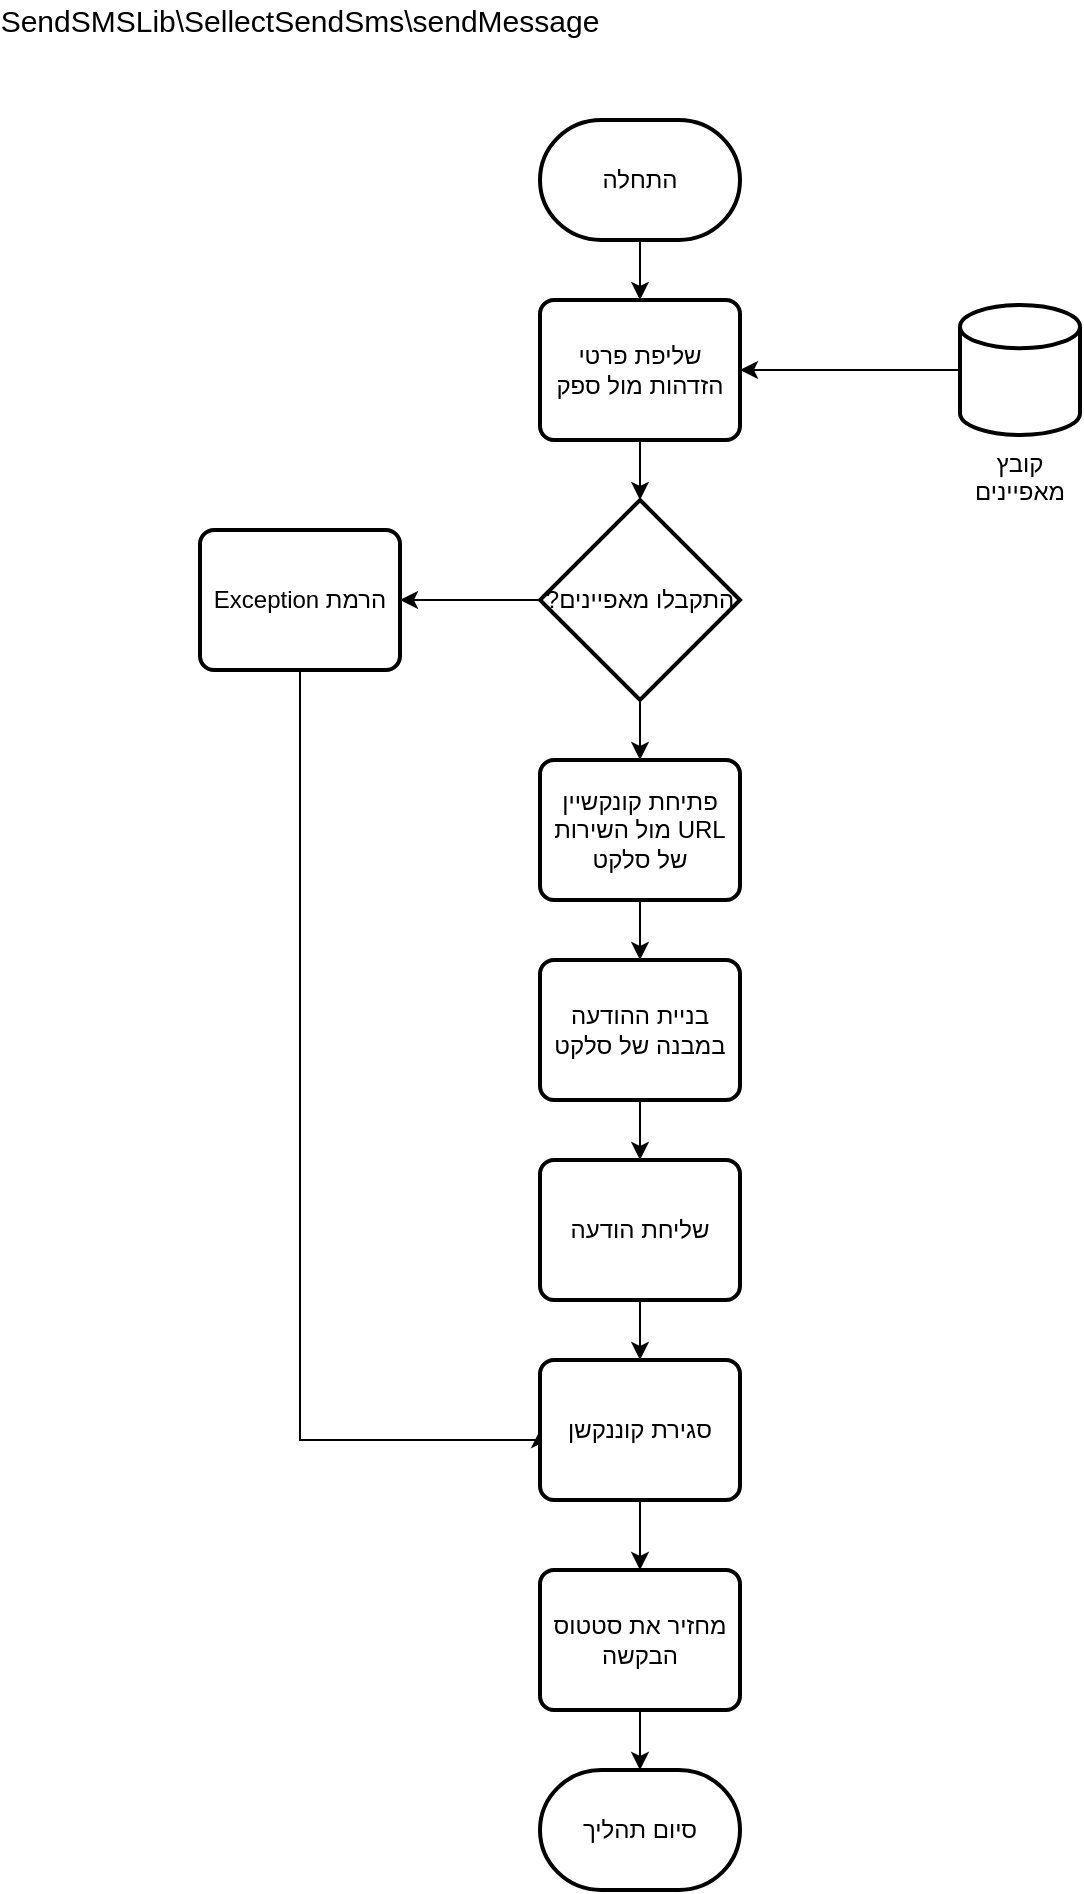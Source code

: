 <mxfile version="10.8.4" type="github"><diagram id="NDyePGVoP6Hqcc2Gr9Ji" name="Page-1"><mxGraphModel dx="160" dy="1648" grid="1" gridSize="10" guides="1" tooltips="1" connect="1" arrows="1" fold="1" page="1" pageScale="1" pageWidth="850" pageHeight="1100" math="0" shadow="0"><root><mxCell id="0"/><mxCell id="1" parent="0"/><mxCell id="mGupG67bbkM2ZKqmyVIW-6" value="" style="edgeStyle=orthogonalEdgeStyle;rounded=0;orthogonalLoop=1;jettySize=auto;html=1;" parent="1" source="mGupG67bbkM2ZKqmyVIW-1" target="mGupG67bbkM2ZKqmyVIW-2" edge="1"><mxGeometry relative="1" as="geometry"/></mxCell><mxCell id="mGupG67bbkM2ZKqmyVIW-1" value="התחלה" style="strokeWidth=2;html=1;shape=mxgraph.flowchart.terminator;whiteSpace=wrap;" parent="1" vertex="1"><mxGeometry x="1130" y="-420" width="100" height="60" as="geometry"/></mxCell><mxCell id="beqC7rv-uSqJYyoSAOYn-1" value="" style="edgeStyle=orthogonalEdgeStyle;rounded=0;orthogonalLoop=1;jettySize=auto;html=1;" parent="1" source="mGupG67bbkM2ZKqmyVIW-2" target="mGupG67bbkM2ZKqmyVIW-7" edge="1"><mxGeometry relative="1" as="geometry"/></mxCell><mxCell id="mGupG67bbkM2ZKqmyVIW-2" value="שליפת פרטי הזדהות מול ספק" style="rounded=1;whiteSpace=wrap;html=1;absoluteArcSize=1;arcSize=14;strokeWidth=2;textDirection=rtl;" parent="1" vertex="1"><mxGeometry x="1130" y="-330" width="100" height="70" as="geometry"/></mxCell><mxCell id="mGupG67bbkM2ZKqmyVIW-5" value="" style="edgeStyle=orthogonalEdgeStyle;rounded=0;orthogonalLoop=1;jettySize=auto;html=1;entryX=1;entryY=0.5;entryDx=0;entryDy=0;" parent="1" source="mGupG67bbkM2ZKqmyVIW-3" target="mGupG67bbkM2ZKqmyVIW-2" edge="1"><mxGeometry relative="1" as="geometry"><mxPoint x="1260" y="-295" as="targetPoint"/></mxGeometry></mxCell><mxCell id="mGupG67bbkM2ZKqmyVIW-3" value="קובץ מאפיינים" style="strokeWidth=2;html=1;shape=mxgraph.flowchart.database;whiteSpace=wrap;fontSize=12;verticalAlign=top;labelPosition=center;verticalLabelPosition=bottom;align=center;" parent="1" vertex="1"><mxGeometry x="1340" y="-327.5" width="60" height="65" as="geometry"/></mxCell><mxCell id="beqC7rv-uSqJYyoSAOYn-3" value="" style="edgeStyle=orthogonalEdgeStyle;rounded=0;orthogonalLoop=1;jettySize=auto;html=1;" parent="1" source="mGupG67bbkM2ZKqmyVIW-7" target="beqC7rv-uSqJYyoSAOYn-2" edge="1"><mxGeometry relative="1" as="geometry"/></mxCell><mxCell id="beqC7rv-uSqJYyoSAOYn-18" style="edgeStyle=orthogonalEdgeStyle;rounded=0;orthogonalLoop=1;jettySize=auto;html=1;entryX=1;entryY=0.5;entryDx=0;entryDy=0;fontSize=15;" parent="1" source="mGupG67bbkM2ZKqmyVIW-7" target="beqC7rv-uSqJYyoSAOYn-17" edge="1"><mxGeometry relative="1" as="geometry"/></mxCell><mxCell id="mGupG67bbkM2ZKqmyVIW-7" value="התקבלו מאפיינים?&lt;br&gt;" style="strokeWidth=2;html=1;shape=mxgraph.flowchart.decision;whiteSpace=wrap;textDirection=rtl;" parent="1" vertex="1"><mxGeometry x="1130" y="-230" width="100" height="100" as="geometry"/></mxCell><mxCell id="beqC7rv-uSqJYyoSAOYn-5" value="" style="edgeStyle=orthogonalEdgeStyle;rounded=0;orthogonalLoop=1;jettySize=auto;html=1;" parent="1" source="beqC7rv-uSqJYyoSAOYn-2" target="beqC7rv-uSqJYyoSAOYn-4" edge="1"><mxGeometry relative="1" as="geometry"/></mxCell><mxCell id="beqC7rv-uSqJYyoSAOYn-2" value="&lt;span lang=&quot;HE&quot; dir=&quot;RTL&quot;&gt;פתיחת קונקשיין &lt;/span&gt;&lt;span&gt;URL&lt;/span&gt;&lt;span lang=&quot;HE&quot; dir=&quot;RTL&quot;&gt; מול השירות של סלקט&lt;/span&gt;" style="rounded=1;whiteSpace=wrap;html=1;absoluteArcSize=1;arcSize=14;strokeWidth=2;textDirection=rtl;" parent="1" vertex="1"><mxGeometry x="1130" y="-100" width="100" height="70" as="geometry"/></mxCell><mxCell id="beqC7rv-uSqJYyoSAOYn-7" value="" style="edgeStyle=orthogonalEdgeStyle;rounded=0;orthogonalLoop=1;jettySize=auto;html=1;" parent="1" source="beqC7rv-uSqJYyoSAOYn-4" target="beqC7rv-uSqJYyoSAOYn-6" edge="1"><mxGeometry relative="1" as="geometry"/></mxCell><mxCell id="beqC7rv-uSqJYyoSAOYn-4" value="&lt;span lang=&quot;HE&quot; dir=&quot;RTL&quot;&gt;בניית ההודעה במבנה של סלקט&lt;/span&gt;&lt;br&gt;" style="rounded=1;whiteSpace=wrap;html=1;absoluteArcSize=1;arcSize=14;strokeWidth=2;textDirection=rtl;" parent="1" vertex="1"><mxGeometry x="1130" width="100" height="70" as="geometry"/></mxCell><mxCell id="beqC7rv-uSqJYyoSAOYn-9" value="" style="edgeStyle=orthogonalEdgeStyle;rounded=0;orthogonalLoop=1;jettySize=auto;html=1;" parent="1" source="gC6iguEGDXxGCTNgEM_B-1" target="beqC7rv-uSqJYyoSAOYn-8" edge="1"><mxGeometry relative="1" as="geometry"/></mxCell><mxCell id="beqC7rv-uSqJYyoSAOYn-6" value="&lt;span lang=&quot;HE&quot; dir=&quot;RTL&quot;&gt;שליחת הודעה&lt;/span&gt;&lt;br&gt;" style="rounded=1;whiteSpace=wrap;html=1;absoluteArcSize=1;arcSize=14;strokeWidth=2;textDirection=rtl;" parent="1" vertex="1"><mxGeometry x="1130" y="100" width="100" height="70" as="geometry"/></mxCell><mxCell id="beqC7rv-uSqJYyoSAOYn-21" value="" style="edgeStyle=orthogonalEdgeStyle;rounded=0;orthogonalLoop=1;jettySize=auto;html=1;fontSize=15;" parent="1" source="beqC7rv-uSqJYyoSAOYn-8" target="beqC7rv-uSqJYyoSAOYn-20" edge="1"><mxGeometry relative="1" as="geometry"/></mxCell><mxCell id="beqC7rv-uSqJYyoSAOYn-8" value="&lt;span lang=&quot;HE&quot; dir=&quot;RTL&quot;&gt;מחזיר את סטטוס הבקשה&lt;/span&gt;&lt;br&gt;" style="rounded=1;whiteSpace=wrap;html=1;absoluteArcSize=1;arcSize=14;strokeWidth=2;textDirection=rtl;" parent="1" vertex="1"><mxGeometry x="1130" y="305" width="100" height="70" as="geometry"/></mxCell><mxCell id="beqC7rv-uSqJYyoSAOYn-10" value="SendSMSLib\SellectSendSms\sendMessage" style="text;html=1;strokeColor=none;fillColor=none;align=center;verticalAlign=middle;whiteSpace=wrap;rounded=0;fontSize=15;" parent="1" vertex="1"><mxGeometry x="880" y="-480" width="260" height="20" as="geometry"/></mxCell><mxCell id="beqC7rv-uSqJYyoSAOYn-19" style="edgeStyle=orthogonalEdgeStyle;rounded=0;orthogonalLoop=1;jettySize=auto;html=1;fontSize=15;entryX=0;entryY=0.5;entryDx=0;entryDy=0;" parent="1" source="beqC7rv-uSqJYyoSAOYn-17" target="gC6iguEGDXxGCTNgEM_B-1" edge="1"><mxGeometry relative="1" as="geometry"><Array as="points"><mxPoint x="1010" y="240"/><mxPoint x="1130" y="240"/></Array><mxPoint x="1100" y="260" as="targetPoint"/></mxGeometry></mxCell><mxCell id="beqC7rv-uSqJYyoSAOYn-17" value="הרמת Exception" style="rounded=1;whiteSpace=wrap;html=1;absoluteArcSize=1;arcSize=14;strokeWidth=2;textDirection=rtl;" parent="1" vertex="1"><mxGeometry x="960" y="-215" width="100" height="70" as="geometry"/></mxCell><mxCell id="beqC7rv-uSqJYyoSAOYn-20" value="סיום תהליך" style="strokeWidth=2;html=1;shape=mxgraph.flowchart.terminator;whiteSpace=wrap;" parent="1" vertex="1"><mxGeometry x="1130" y="405" width="100" height="60" as="geometry"/></mxCell><mxCell id="gC6iguEGDXxGCTNgEM_B-1" value="סגירת קוננקשן" style="rounded=1;whiteSpace=wrap;html=1;absoluteArcSize=1;arcSize=14;strokeWidth=2;textDirection=rtl;" vertex="1" parent="1"><mxGeometry x="1130" y="200" width="100" height="70" as="geometry"/></mxCell><mxCell id="gC6iguEGDXxGCTNgEM_B-2" value="" style="edgeStyle=orthogonalEdgeStyle;rounded=0;orthogonalLoop=1;jettySize=auto;html=1;" edge="1" parent="1" source="beqC7rv-uSqJYyoSAOYn-6" target="gC6iguEGDXxGCTNgEM_B-1"><mxGeometry relative="1" as="geometry"><mxPoint x="1180" y="170" as="sourcePoint"/><mxPoint x="1180" y="200" as="targetPoint"/></mxGeometry></mxCell></root></mxGraphModel></diagram></mxfile>